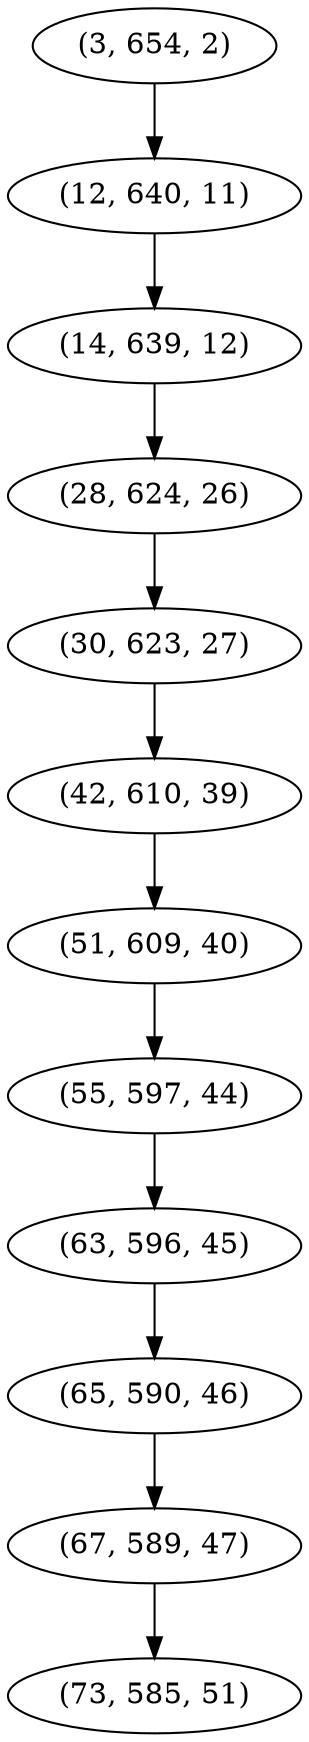 digraph tree {
    "(3, 654, 2)";
    "(12, 640, 11)";
    "(14, 639, 12)";
    "(28, 624, 26)";
    "(30, 623, 27)";
    "(42, 610, 39)";
    "(51, 609, 40)";
    "(55, 597, 44)";
    "(63, 596, 45)";
    "(65, 590, 46)";
    "(67, 589, 47)";
    "(73, 585, 51)";
    "(3, 654, 2)" -> "(12, 640, 11)";
    "(12, 640, 11)" -> "(14, 639, 12)";
    "(14, 639, 12)" -> "(28, 624, 26)";
    "(28, 624, 26)" -> "(30, 623, 27)";
    "(30, 623, 27)" -> "(42, 610, 39)";
    "(42, 610, 39)" -> "(51, 609, 40)";
    "(51, 609, 40)" -> "(55, 597, 44)";
    "(55, 597, 44)" -> "(63, 596, 45)";
    "(63, 596, 45)" -> "(65, 590, 46)";
    "(65, 590, 46)" -> "(67, 589, 47)";
    "(67, 589, 47)" -> "(73, 585, 51)";
}
